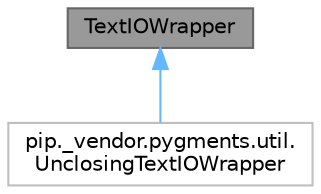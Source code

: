 digraph "TextIOWrapper"
{
 // LATEX_PDF_SIZE
  bgcolor="transparent";
  edge [fontname=Helvetica,fontsize=10,labelfontname=Helvetica,labelfontsize=10];
  node [fontname=Helvetica,fontsize=10,shape=box,height=0.2,width=0.4];
  Node1 [id="Node000001",label="TextIOWrapper",height=0.2,width=0.4,color="gray40", fillcolor="grey60", style="filled", fontcolor="black",tooltip=" "];
  Node1 -> Node2 [id="edge1_Node000001_Node000002",dir="back",color="steelblue1",style="solid",tooltip=" "];
  Node2 [id="Node000002",label="pip._vendor.pygments.util.\lUnclosingTextIOWrapper",height=0.2,width=0.4,color="grey75", fillcolor="white", style="filled",URL="$d1/d98/classpip_1_1__vendor_1_1pygments_1_1util_1_1UnclosingTextIOWrapper.html",tooltip=" "];
}
